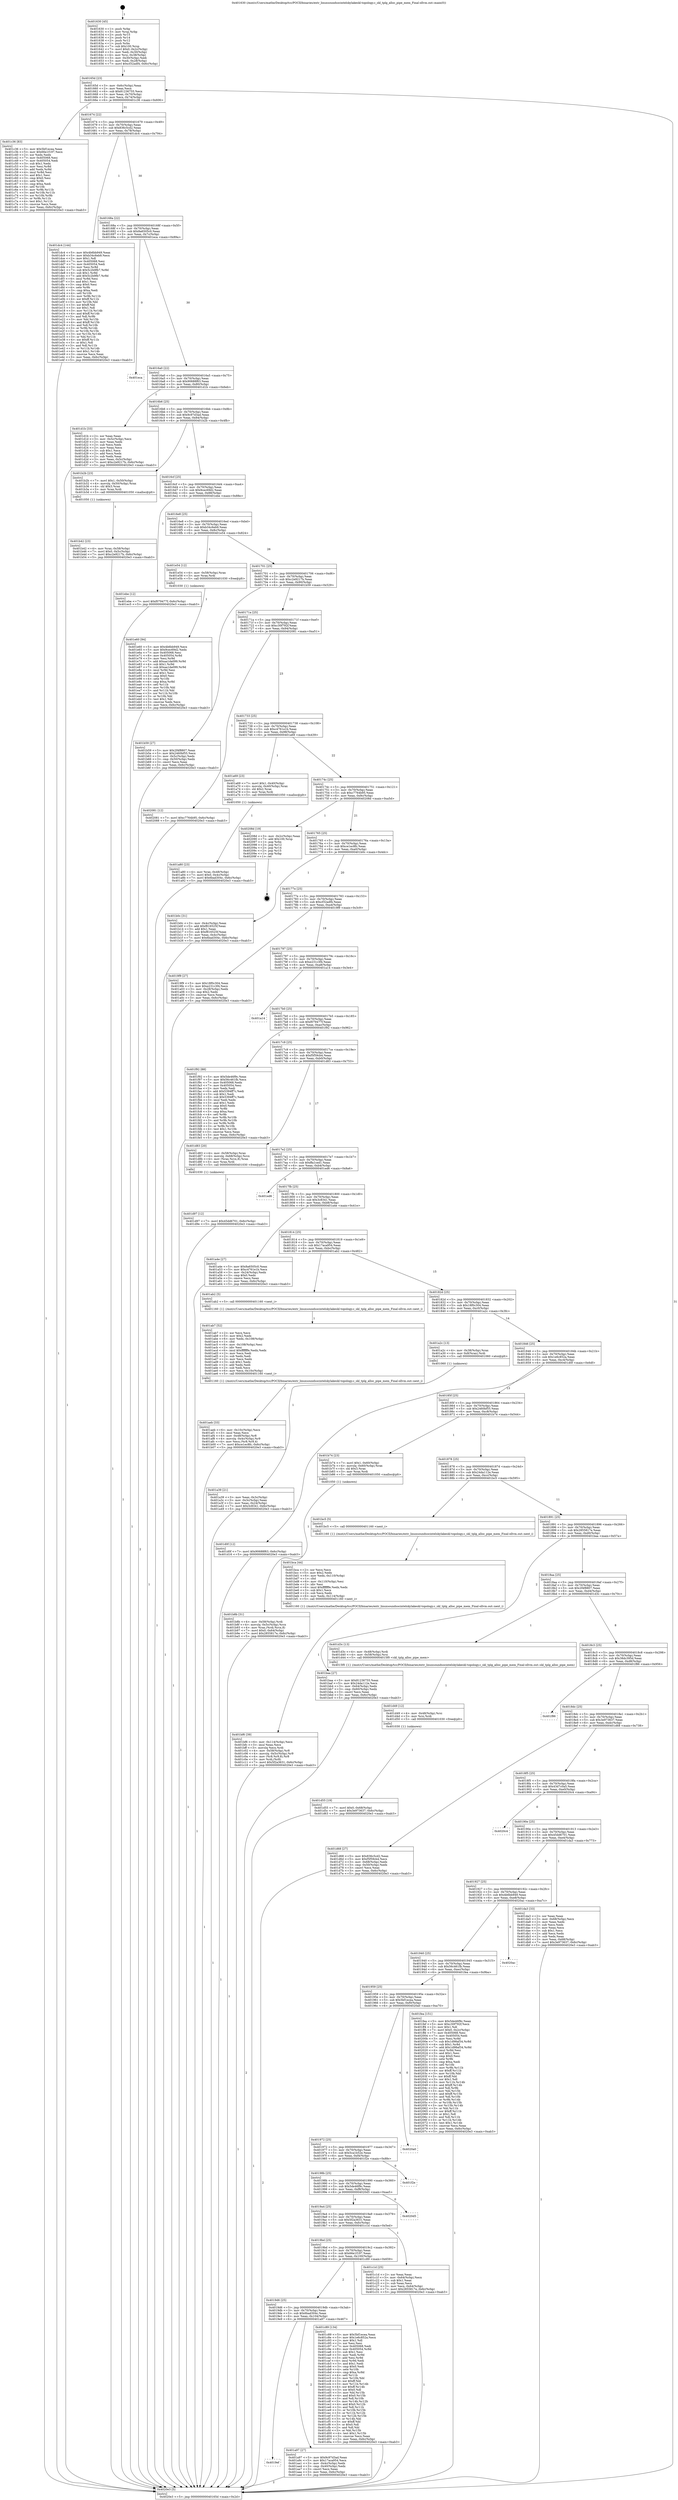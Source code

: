 digraph "0x401630" {
  label = "0x401630 (/mnt/c/Users/mathe/Desktop/tcc/POCII/binaries/extr_linuxsoundsocintelskylakeskl-topology.c_skl_tplg_alloc_pipe_mem_Final-ollvm.out::main(0))"
  labelloc = "t"
  node[shape=record]

  Entry [label="",width=0.3,height=0.3,shape=circle,fillcolor=black,style=filled]
  "0x40165d" [label="{
     0x40165d [23]\l
     | [instrs]\l
     &nbsp;&nbsp;0x40165d \<+3\>: mov -0x6c(%rbp),%eax\l
     &nbsp;&nbsp;0x401660 \<+2\>: mov %eax,%ecx\l
     &nbsp;&nbsp;0x401662 \<+6\>: sub $0x81236755,%ecx\l
     &nbsp;&nbsp;0x401668 \<+3\>: mov %eax,-0x70(%rbp)\l
     &nbsp;&nbsp;0x40166b \<+3\>: mov %ecx,-0x74(%rbp)\l
     &nbsp;&nbsp;0x40166e \<+6\>: je 0000000000401c36 \<main+0x606\>\l
  }"]
  "0x401c36" [label="{
     0x401c36 [83]\l
     | [instrs]\l
     &nbsp;&nbsp;0x401c36 \<+5\>: mov $0x5bf1ecea,%eax\l
     &nbsp;&nbsp;0x401c3b \<+5\>: mov $0x66e1f197,%ecx\l
     &nbsp;&nbsp;0x401c40 \<+2\>: xor %edx,%edx\l
     &nbsp;&nbsp;0x401c42 \<+7\>: mov 0x405068,%esi\l
     &nbsp;&nbsp;0x401c49 \<+7\>: mov 0x405054,%edi\l
     &nbsp;&nbsp;0x401c50 \<+3\>: sub $0x1,%edx\l
     &nbsp;&nbsp;0x401c53 \<+3\>: mov %esi,%r8d\l
     &nbsp;&nbsp;0x401c56 \<+3\>: add %edx,%r8d\l
     &nbsp;&nbsp;0x401c59 \<+4\>: imul %r8d,%esi\l
     &nbsp;&nbsp;0x401c5d \<+3\>: and $0x1,%esi\l
     &nbsp;&nbsp;0x401c60 \<+3\>: cmp $0x0,%esi\l
     &nbsp;&nbsp;0x401c63 \<+4\>: sete %r9b\l
     &nbsp;&nbsp;0x401c67 \<+3\>: cmp $0xa,%edi\l
     &nbsp;&nbsp;0x401c6a \<+4\>: setl %r10b\l
     &nbsp;&nbsp;0x401c6e \<+3\>: mov %r9b,%r11b\l
     &nbsp;&nbsp;0x401c71 \<+3\>: and %r10b,%r11b\l
     &nbsp;&nbsp;0x401c74 \<+3\>: xor %r10b,%r9b\l
     &nbsp;&nbsp;0x401c77 \<+3\>: or %r9b,%r11b\l
     &nbsp;&nbsp;0x401c7a \<+4\>: test $0x1,%r11b\l
     &nbsp;&nbsp;0x401c7e \<+3\>: cmovne %ecx,%eax\l
     &nbsp;&nbsp;0x401c81 \<+3\>: mov %eax,-0x6c(%rbp)\l
     &nbsp;&nbsp;0x401c84 \<+5\>: jmp 00000000004020e3 \<main+0xab3\>\l
  }"]
  "0x401674" [label="{
     0x401674 [22]\l
     | [instrs]\l
     &nbsp;&nbsp;0x401674 \<+5\>: jmp 0000000000401679 \<main+0x49\>\l
     &nbsp;&nbsp;0x401679 \<+3\>: mov -0x70(%rbp),%eax\l
     &nbsp;&nbsp;0x40167c \<+5\>: sub $0x836c5cd2,%eax\l
     &nbsp;&nbsp;0x401681 \<+3\>: mov %eax,-0x78(%rbp)\l
     &nbsp;&nbsp;0x401684 \<+6\>: je 0000000000401dc4 \<main+0x794\>\l
  }"]
  Exit [label="",width=0.3,height=0.3,shape=circle,fillcolor=black,style=filled,peripheries=2]
  "0x401dc4" [label="{
     0x401dc4 [144]\l
     | [instrs]\l
     &nbsp;&nbsp;0x401dc4 \<+5\>: mov $0x4b6bb949,%eax\l
     &nbsp;&nbsp;0x401dc9 \<+5\>: mov $0xb34c6eb9,%ecx\l
     &nbsp;&nbsp;0x401dce \<+2\>: mov $0x1,%dl\l
     &nbsp;&nbsp;0x401dd0 \<+7\>: mov 0x405068,%esi\l
     &nbsp;&nbsp;0x401dd7 \<+7\>: mov 0x405054,%edi\l
     &nbsp;&nbsp;0x401dde \<+3\>: mov %esi,%r8d\l
     &nbsp;&nbsp;0x401de1 \<+7\>: sub $0x5c2b9fb7,%r8d\l
     &nbsp;&nbsp;0x401de8 \<+4\>: sub $0x1,%r8d\l
     &nbsp;&nbsp;0x401dec \<+7\>: add $0x5c2b9fb7,%r8d\l
     &nbsp;&nbsp;0x401df3 \<+4\>: imul %r8d,%esi\l
     &nbsp;&nbsp;0x401df7 \<+3\>: and $0x1,%esi\l
     &nbsp;&nbsp;0x401dfa \<+3\>: cmp $0x0,%esi\l
     &nbsp;&nbsp;0x401dfd \<+4\>: sete %r9b\l
     &nbsp;&nbsp;0x401e01 \<+3\>: cmp $0xa,%edi\l
     &nbsp;&nbsp;0x401e04 \<+4\>: setl %r10b\l
     &nbsp;&nbsp;0x401e08 \<+3\>: mov %r9b,%r11b\l
     &nbsp;&nbsp;0x401e0b \<+4\>: xor $0xff,%r11b\l
     &nbsp;&nbsp;0x401e0f \<+3\>: mov %r10b,%bl\l
     &nbsp;&nbsp;0x401e12 \<+3\>: xor $0xff,%bl\l
     &nbsp;&nbsp;0x401e15 \<+3\>: xor $0x1,%dl\l
     &nbsp;&nbsp;0x401e18 \<+3\>: mov %r11b,%r14b\l
     &nbsp;&nbsp;0x401e1b \<+4\>: and $0xff,%r14b\l
     &nbsp;&nbsp;0x401e1f \<+3\>: and %dl,%r9b\l
     &nbsp;&nbsp;0x401e22 \<+3\>: mov %bl,%r15b\l
     &nbsp;&nbsp;0x401e25 \<+4\>: and $0xff,%r15b\l
     &nbsp;&nbsp;0x401e29 \<+3\>: and %dl,%r10b\l
     &nbsp;&nbsp;0x401e2c \<+3\>: or %r9b,%r14b\l
     &nbsp;&nbsp;0x401e2f \<+3\>: or %r10b,%r15b\l
     &nbsp;&nbsp;0x401e32 \<+3\>: xor %r15b,%r14b\l
     &nbsp;&nbsp;0x401e35 \<+3\>: or %bl,%r11b\l
     &nbsp;&nbsp;0x401e38 \<+4\>: xor $0xff,%r11b\l
     &nbsp;&nbsp;0x401e3c \<+3\>: or $0x1,%dl\l
     &nbsp;&nbsp;0x401e3f \<+3\>: and %dl,%r11b\l
     &nbsp;&nbsp;0x401e42 \<+3\>: or %r11b,%r14b\l
     &nbsp;&nbsp;0x401e45 \<+4\>: test $0x1,%r14b\l
     &nbsp;&nbsp;0x401e49 \<+3\>: cmovne %ecx,%eax\l
     &nbsp;&nbsp;0x401e4c \<+3\>: mov %eax,-0x6c(%rbp)\l
     &nbsp;&nbsp;0x401e4f \<+5\>: jmp 00000000004020e3 \<main+0xab3\>\l
  }"]
  "0x40168a" [label="{
     0x40168a [22]\l
     | [instrs]\l
     &nbsp;&nbsp;0x40168a \<+5\>: jmp 000000000040168f \<main+0x5f\>\l
     &nbsp;&nbsp;0x40168f \<+3\>: mov -0x70(%rbp),%eax\l
     &nbsp;&nbsp;0x401692 \<+5\>: sub $0x8a6505c0,%eax\l
     &nbsp;&nbsp;0x401697 \<+3\>: mov %eax,-0x7c(%rbp)\l
     &nbsp;&nbsp;0x40169a \<+6\>: je 0000000000401eca \<main+0x89a\>\l
  }"]
  "0x401e60" [label="{
     0x401e60 [94]\l
     | [instrs]\l
     &nbsp;&nbsp;0x401e60 \<+5\>: mov $0x4b6bb949,%ecx\l
     &nbsp;&nbsp;0x401e65 \<+5\>: mov $0x9cec69d2,%edx\l
     &nbsp;&nbsp;0x401e6a \<+7\>: mov 0x405068,%esi\l
     &nbsp;&nbsp;0x401e71 \<+8\>: mov 0x405054,%r8d\l
     &nbsp;&nbsp;0x401e79 \<+3\>: mov %esi,%r9d\l
     &nbsp;&nbsp;0x401e7c \<+7\>: add $0xaa1da099,%r9d\l
     &nbsp;&nbsp;0x401e83 \<+4\>: sub $0x1,%r9d\l
     &nbsp;&nbsp;0x401e87 \<+7\>: sub $0xaa1da099,%r9d\l
     &nbsp;&nbsp;0x401e8e \<+4\>: imul %r9d,%esi\l
     &nbsp;&nbsp;0x401e92 \<+3\>: and $0x1,%esi\l
     &nbsp;&nbsp;0x401e95 \<+3\>: cmp $0x0,%esi\l
     &nbsp;&nbsp;0x401e98 \<+4\>: sete %r10b\l
     &nbsp;&nbsp;0x401e9c \<+4\>: cmp $0xa,%r8d\l
     &nbsp;&nbsp;0x401ea0 \<+4\>: setl %r11b\l
     &nbsp;&nbsp;0x401ea4 \<+3\>: mov %r10b,%bl\l
     &nbsp;&nbsp;0x401ea7 \<+3\>: and %r11b,%bl\l
     &nbsp;&nbsp;0x401eaa \<+3\>: xor %r11b,%r10b\l
     &nbsp;&nbsp;0x401ead \<+3\>: or %r10b,%bl\l
     &nbsp;&nbsp;0x401eb0 \<+3\>: test $0x1,%bl\l
     &nbsp;&nbsp;0x401eb3 \<+3\>: cmovne %edx,%ecx\l
     &nbsp;&nbsp;0x401eb6 \<+3\>: mov %ecx,-0x6c(%rbp)\l
     &nbsp;&nbsp;0x401eb9 \<+5\>: jmp 00000000004020e3 \<main+0xab3\>\l
  }"]
  "0x401eca" [label="{
     0x401eca\l
  }", style=dashed]
  "0x4016a0" [label="{
     0x4016a0 [22]\l
     | [instrs]\l
     &nbsp;&nbsp;0x4016a0 \<+5\>: jmp 00000000004016a5 \<main+0x75\>\l
     &nbsp;&nbsp;0x4016a5 \<+3\>: mov -0x70(%rbp),%eax\l
     &nbsp;&nbsp;0x4016a8 \<+5\>: sub $0x90688f63,%eax\l
     &nbsp;&nbsp;0x4016ad \<+3\>: mov %eax,-0x80(%rbp)\l
     &nbsp;&nbsp;0x4016b0 \<+6\>: je 0000000000401d1b \<main+0x6eb\>\l
  }"]
  "0x401d97" [label="{
     0x401d97 [12]\l
     | [instrs]\l
     &nbsp;&nbsp;0x401d97 \<+7\>: movl $0x45dd6701,-0x6c(%rbp)\l
     &nbsp;&nbsp;0x401d9e \<+5\>: jmp 00000000004020e3 \<main+0xab3\>\l
  }"]
  "0x401d1b" [label="{
     0x401d1b [33]\l
     | [instrs]\l
     &nbsp;&nbsp;0x401d1b \<+2\>: xor %eax,%eax\l
     &nbsp;&nbsp;0x401d1d \<+3\>: mov -0x5c(%rbp),%ecx\l
     &nbsp;&nbsp;0x401d20 \<+2\>: mov %eax,%edx\l
     &nbsp;&nbsp;0x401d22 \<+2\>: sub %ecx,%edx\l
     &nbsp;&nbsp;0x401d24 \<+2\>: mov %eax,%ecx\l
     &nbsp;&nbsp;0x401d26 \<+3\>: sub $0x1,%ecx\l
     &nbsp;&nbsp;0x401d29 \<+2\>: add %ecx,%edx\l
     &nbsp;&nbsp;0x401d2b \<+2\>: sub %edx,%eax\l
     &nbsp;&nbsp;0x401d2d \<+3\>: mov %eax,-0x5c(%rbp)\l
     &nbsp;&nbsp;0x401d30 \<+7\>: movl $0xc2e9217b,-0x6c(%rbp)\l
     &nbsp;&nbsp;0x401d37 \<+5\>: jmp 00000000004020e3 \<main+0xab3\>\l
  }"]
  "0x4016b6" [label="{
     0x4016b6 [25]\l
     | [instrs]\l
     &nbsp;&nbsp;0x4016b6 \<+5\>: jmp 00000000004016bb \<main+0x8b\>\l
     &nbsp;&nbsp;0x4016bb \<+3\>: mov -0x70(%rbp),%eax\l
     &nbsp;&nbsp;0x4016be \<+5\>: sub $0x9c97d3ad,%eax\l
     &nbsp;&nbsp;0x4016c3 \<+6\>: mov %eax,-0x84(%rbp)\l
     &nbsp;&nbsp;0x4016c9 \<+6\>: je 0000000000401b2b \<main+0x4fb\>\l
  }"]
  "0x401d55" [label="{
     0x401d55 [19]\l
     | [instrs]\l
     &nbsp;&nbsp;0x401d55 \<+7\>: movl $0x0,-0x68(%rbp)\l
     &nbsp;&nbsp;0x401d5c \<+7\>: movl $0x3e973637,-0x6c(%rbp)\l
     &nbsp;&nbsp;0x401d63 \<+5\>: jmp 00000000004020e3 \<main+0xab3\>\l
  }"]
  "0x401b2b" [label="{
     0x401b2b [23]\l
     | [instrs]\l
     &nbsp;&nbsp;0x401b2b \<+7\>: movl $0x1,-0x50(%rbp)\l
     &nbsp;&nbsp;0x401b32 \<+4\>: movslq -0x50(%rbp),%rax\l
     &nbsp;&nbsp;0x401b36 \<+4\>: shl $0x3,%rax\l
     &nbsp;&nbsp;0x401b3a \<+3\>: mov %rax,%rdi\l
     &nbsp;&nbsp;0x401b3d \<+5\>: call 0000000000401050 \<malloc@plt\>\l
     | [calls]\l
     &nbsp;&nbsp;0x401050 \{1\} (unknown)\l
  }"]
  "0x4016cf" [label="{
     0x4016cf [25]\l
     | [instrs]\l
     &nbsp;&nbsp;0x4016cf \<+5\>: jmp 00000000004016d4 \<main+0xa4\>\l
     &nbsp;&nbsp;0x4016d4 \<+3\>: mov -0x70(%rbp),%eax\l
     &nbsp;&nbsp;0x4016d7 \<+5\>: sub $0x9cec69d2,%eax\l
     &nbsp;&nbsp;0x4016dc \<+6\>: mov %eax,-0x88(%rbp)\l
     &nbsp;&nbsp;0x4016e2 \<+6\>: je 0000000000401ebe \<main+0x88e\>\l
  }"]
  "0x401d49" [label="{
     0x401d49 [12]\l
     | [instrs]\l
     &nbsp;&nbsp;0x401d49 \<+4\>: mov -0x48(%rbp),%rsi\l
     &nbsp;&nbsp;0x401d4d \<+3\>: mov %rsi,%rdi\l
     &nbsp;&nbsp;0x401d50 \<+5\>: call 0000000000401030 \<free@plt\>\l
     | [calls]\l
     &nbsp;&nbsp;0x401030 \{1\} (unknown)\l
  }"]
  "0x401ebe" [label="{
     0x401ebe [12]\l
     | [instrs]\l
     &nbsp;&nbsp;0x401ebe \<+7\>: movl $0xf079477f,-0x6c(%rbp)\l
     &nbsp;&nbsp;0x401ec5 \<+5\>: jmp 00000000004020e3 \<main+0xab3\>\l
  }"]
  "0x4016e8" [label="{
     0x4016e8 [25]\l
     | [instrs]\l
     &nbsp;&nbsp;0x4016e8 \<+5\>: jmp 00000000004016ed \<main+0xbd\>\l
     &nbsp;&nbsp;0x4016ed \<+3\>: mov -0x70(%rbp),%eax\l
     &nbsp;&nbsp;0x4016f0 \<+5\>: sub $0xb34c6eb9,%eax\l
     &nbsp;&nbsp;0x4016f5 \<+6\>: mov %eax,-0x8c(%rbp)\l
     &nbsp;&nbsp;0x4016fb \<+6\>: je 0000000000401e54 \<main+0x824\>\l
  }"]
  "0x401bf6" [label="{
     0x401bf6 [39]\l
     | [instrs]\l
     &nbsp;&nbsp;0x401bf6 \<+6\>: mov -0x114(%rbp),%ecx\l
     &nbsp;&nbsp;0x401bfc \<+3\>: imul %eax,%ecx\l
     &nbsp;&nbsp;0x401bff \<+3\>: movslq %ecx,%rdi\l
     &nbsp;&nbsp;0x401c02 \<+4\>: mov -0x58(%rbp),%r8\l
     &nbsp;&nbsp;0x401c06 \<+4\>: movslq -0x5c(%rbp),%r9\l
     &nbsp;&nbsp;0x401c0a \<+4\>: mov (%r8,%r9,8),%r8\l
     &nbsp;&nbsp;0x401c0e \<+3\>: mov %rdi,(%r8)\l
     &nbsp;&nbsp;0x401c11 \<+7\>: movl $0x5f2a3631,-0x6c(%rbp)\l
     &nbsp;&nbsp;0x401c18 \<+5\>: jmp 00000000004020e3 \<main+0xab3\>\l
  }"]
  "0x401e54" [label="{
     0x401e54 [12]\l
     | [instrs]\l
     &nbsp;&nbsp;0x401e54 \<+4\>: mov -0x58(%rbp),%rax\l
     &nbsp;&nbsp;0x401e58 \<+3\>: mov %rax,%rdi\l
     &nbsp;&nbsp;0x401e5b \<+5\>: call 0000000000401030 \<free@plt\>\l
     | [calls]\l
     &nbsp;&nbsp;0x401030 \{1\} (unknown)\l
  }"]
  "0x401701" [label="{
     0x401701 [25]\l
     | [instrs]\l
     &nbsp;&nbsp;0x401701 \<+5\>: jmp 0000000000401706 \<main+0xd6\>\l
     &nbsp;&nbsp;0x401706 \<+3\>: mov -0x70(%rbp),%eax\l
     &nbsp;&nbsp;0x401709 \<+5\>: sub $0xc2e9217b,%eax\l
     &nbsp;&nbsp;0x40170e \<+6\>: mov %eax,-0x90(%rbp)\l
     &nbsp;&nbsp;0x401714 \<+6\>: je 0000000000401b59 \<main+0x529\>\l
  }"]
  "0x401bca" [label="{
     0x401bca [44]\l
     | [instrs]\l
     &nbsp;&nbsp;0x401bca \<+2\>: xor %ecx,%ecx\l
     &nbsp;&nbsp;0x401bcc \<+5\>: mov $0x2,%edx\l
     &nbsp;&nbsp;0x401bd1 \<+6\>: mov %edx,-0x110(%rbp)\l
     &nbsp;&nbsp;0x401bd7 \<+1\>: cltd\l
     &nbsp;&nbsp;0x401bd8 \<+6\>: mov -0x110(%rbp),%esi\l
     &nbsp;&nbsp;0x401bde \<+2\>: idiv %esi\l
     &nbsp;&nbsp;0x401be0 \<+6\>: imul $0xfffffffe,%edx,%edx\l
     &nbsp;&nbsp;0x401be6 \<+3\>: sub $0x1,%ecx\l
     &nbsp;&nbsp;0x401be9 \<+2\>: sub %ecx,%edx\l
     &nbsp;&nbsp;0x401beb \<+6\>: mov %edx,-0x114(%rbp)\l
     &nbsp;&nbsp;0x401bf1 \<+5\>: call 0000000000401160 \<next_i\>\l
     | [calls]\l
     &nbsp;&nbsp;0x401160 \{1\} (/mnt/c/Users/mathe/Desktop/tcc/POCII/binaries/extr_linuxsoundsocintelskylakeskl-topology.c_skl_tplg_alloc_pipe_mem_Final-ollvm.out::next_i)\l
  }"]
  "0x401b59" [label="{
     0x401b59 [27]\l
     | [instrs]\l
     &nbsp;&nbsp;0x401b59 \<+5\>: mov $0x2f4f8807,%eax\l
     &nbsp;&nbsp;0x401b5e \<+5\>: mov $0x2460bf55,%ecx\l
     &nbsp;&nbsp;0x401b63 \<+3\>: mov -0x5c(%rbp),%edx\l
     &nbsp;&nbsp;0x401b66 \<+3\>: cmp -0x50(%rbp),%edx\l
     &nbsp;&nbsp;0x401b69 \<+3\>: cmovl %ecx,%eax\l
     &nbsp;&nbsp;0x401b6c \<+3\>: mov %eax,-0x6c(%rbp)\l
     &nbsp;&nbsp;0x401b6f \<+5\>: jmp 00000000004020e3 \<main+0xab3\>\l
  }"]
  "0x40171a" [label="{
     0x40171a [25]\l
     | [instrs]\l
     &nbsp;&nbsp;0x40171a \<+5\>: jmp 000000000040171f \<main+0xef\>\l
     &nbsp;&nbsp;0x40171f \<+3\>: mov -0x70(%rbp),%eax\l
     &nbsp;&nbsp;0x401722 \<+5\>: sub $0xc30f792f,%eax\l
     &nbsp;&nbsp;0x401727 \<+6\>: mov %eax,-0x94(%rbp)\l
     &nbsp;&nbsp;0x40172d \<+6\>: je 0000000000402081 \<main+0xa51\>\l
  }"]
  "0x401b8b" [label="{
     0x401b8b [31]\l
     | [instrs]\l
     &nbsp;&nbsp;0x401b8b \<+4\>: mov -0x58(%rbp),%rdi\l
     &nbsp;&nbsp;0x401b8f \<+4\>: movslq -0x5c(%rbp),%rcx\l
     &nbsp;&nbsp;0x401b93 \<+4\>: mov %rax,(%rdi,%rcx,8)\l
     &nbsp;&nbsp;0x401b97 \<+7\>: movl $0x0,-0x64(%rbp)\l
     &nbsp;&nbsp;0x401b9e \<+7\>: movl $0x2855817e,-0x6c(%rbp)\l
     &nbsp;&nbsp;0x401ba5 \<+5\>: jmp 00000000004020e3 \<main+0xab3\>\l
  }"]
  "0x402081" [label="{
     0x402081 [12]\l
     | [instrs]\l
     &nbsp;&nbsp;0x402081 \<+7\>: movl $0xc7764b95,-0x6c(%rbp)\l
     &nbsp;&nbsp;0x402088 \<+5\>: jmp 00000000004020e3 \<main+0xab3\>\l
  }"]
  "0x401733" [label="{
     0x401733 [25]\l
     | [instrs]\l
     &nbsp;&nbsp;0x401733 \<+5\>: jmp 0000000000401738 \<main+0x108\>\l
     &nbsp;&nbsp;0x401738 \<+3\>: mov -0x70(%rbp),%eax\l
     &nbsp;&nbsp;0x40173b \<+5\>: sub $0xc4761e1b,%eax\l
     &nbsp;&nbsp;0x401740 \<+6\>: mov %eax,-0x98(%rbp)\l
     &nbsp;&nbsp;0x401746 \<+6\>: je 0000000000401a69 \<main+0x439\>\l
  }"]
  "0x401b42" [label="{
     0x401b42 [23]\l
     | [instrs]\l
     &nbsp;&nbsp;0x401b42 \<+4\>: mov %rax,-0x58(%rbp)\l
     &nbsp;&nbsp;0x401b46 \<+7\>: movl $0x0,-0x5c(%rbp)\l
     &nbsp;&nbsp;0x401b4d \<+7\>: movl $0xc2e9217b,-0x6c(%rbp)\l
     &nbsp;&nbsp;0x401b54 \<+5\>: jmp 00000000004020e3 \<main+0xab3\>\l
  }"]
  "0x401a69" [label="{
     0x401a69 [23]\l
     | [instrs]\l
     &nbsp;&nbsp;0x401a69 \<+7\>: movl $0x1,-0x40(%rbp)\l
     &nbsp;&nbsp;0x401a70 \<+4\>: movslq -0x40(%rbp),%rax\l
     &nbsp;&nbsp;0x401a74 \<+4\>: shl $0x2,%rax\l
     &nbsp;&nbsp;0x401a78 \<+3\>: mov %rax,%rdi\l
     &nbsp;&nbsp;0x401a7b \<+5\>: call 0000000000401050 \<malloc@plt\>\l
     | [calls]\l
     &nbsp;&nbsp;0x401050 \{1\} (unknown)\l
  }"]
  "0x40174c" [label="{
     0x40174c [25]\l
     | [instrs]\l
     &nbsp;&nbsp;0x40174c \<+5\>: jmp 0000000000401751 \<main+0x121\>\l
     &nbsp;&nbsp;0x401751 \<+3\>: mov -0x70(%rbp),%eax\l
     &nbsp;&nbsp;0x401754 \<+5\>: sub $0xc7764b95,%eax\l
     &nbsp;&nbsp;0x401759 \<+6\>: mov %eax,-0x9c(%rbp)\l
     &nbsp;&nbsp;0x40175f \<+6\>: je 000000000040208d \<main+0xa5d\>\l
  }"]
  "0x401aeb" [label="{
     0x401aeb [33]\l
     | [instrs]\l
     &nbsp;&nbsp;0x401aeb \<+6\>: mov -0x10c(%rbp),%ecx\l
     &nbsp;&nbsp;0x401af1 \<+3\>: imul %eax,%ecx\l
     &nbsp;&nbsp;0x401af4 \<+4\>: mov -0x48(%rbp),%r8\l
     &nbsp;&nbsp;0x401af8 \<+4\>: movslq -0x4c(%rbp),%r9\l
     &nbsp;&nbsp;0x401afc \<+4\>: mov %ecx,(%r8,%r9,4)\l
     &nbsp;&nbsp;0x401b00 \<+7\>: movl $0xce1ec8fc,-0x6c(%rbp)\l
     &nbsp;&nbsp;0x401b07 \<+5\>: jmp 00000000004020e3 \<main+0xab3\>\l
  }"]
  "0x40208d" [label="{
     0x40208d [19]\l
     | [instrs]\l
     &nbsp;&nbsp;0x40208d \<+3\>: mov -0x2c(%rbp),%eax\l
     &nbsp;&nbsp;0x402090 \<+7\>: add $0x100,%rsp\l
     &nbsp;&nbsp;0x402097 \<+1\>: pop %rbx\l
     &nbsp;&nbsp;0x402098 \<+2\>: pop %r12\l
     &nbsp;&nbsp;0x40209a \<+2\>: pop %r14\l
     &nbsp;&nbsp;0x40209c \<+2\>: pop %r15\l
     &nbsp;&nbsp;0x40209e \<+1\>: pop %rbp\l
     &nbsp;&nbsp;0x40209f \<+1\>: ret\l
  }"]
  "0x401765" [label="{
     0x401765 [25]\l
     | [instrs]\l
     &nbsp;&nbsp;0x401765 \<+5\>: jmp 000000000040176a \<main+0x13a\>\l
     &nbsp;&nbsp;0x40176a \<+3\>: mov -0x70(%rbp),%eax\l
     &nbsp;&nbsp;0x40176d \<+5\>: sub $0xce1ec8fc,%eax\l
     &nbsp;&nbsp;0x401772 \<+6\>: mov %eax,-0xa0(%rbp)\l
     &nbsp;&nbsp;0x401778 \<+6\>: je 0000000000401b0c \<main+0x4dc\>\l
  }"]
  "0x401ab7" [label="{
     0x401ab7 [52]\l
     | [instrs]\l
     &nbsp;&nbsp;0x401ab7 \<+2\>: xor %ecx,%ecx\l
     &nbsp;&nbsp;0x401ab9 \<+5\>: mov $0x2,%edx\l
     &nbsp;&nbsp;0x401abe \<+6\>: mov %edx,-0x108(%rbp)\l
     &nbsp;&nbsp;0x401ac4 \<+1\>: cltd\l
     &nbsp;&nbsp;0x401ac5 \<+6\>: mov -0x108(%rbp),%esi\l
     &nbsp;&nbsp;0x401acb \<+2\>: idiv %esi\l
     &nbsp;&nbsp;0x401acd \<+6\>: imul $0xfffffffe,%edx,%edx\l
     &nbsp;&nbsp;0x401ad3 \<+2\>: mov %ecx,%edi\l
     &nbsp;&nbsp;0x401ad5 \<+2\>: sub %edx,%edi\l
     &nbsp;&nbsp;0x401ad7 \<+2\>: mov %ecx,%edx\l
     &nbsp;&nbsp;0x401ad9 \<+3\>: sub $0x1,%edx\l
     &nbsp;&nbsp;0x401adc \<+2\>: add %edx,%edi\l
     &nbsp;&nbsp;0x401ade \<+2\>: sub %edi,%ecx\l
     &nbsp;&nbsp;0x401ae0 \<+6\>: mov %ecx,-0x10c(%rbp)\l
     &nbsp;&nbsp;0x401ae6 \<+5\>: call 0000000000401160 \<next_i\>\l
     | [calls]\l
     &nbsp;&nbsp;0x401160 \{1\} (/mnt/c/Users/mathe/Desktop/tcc/POCII/binaries/extr_linuxsoundsocintelskylakeskl-topology.c_skl_tplg_alloc_pipe_mem_Final-ollvm.out::next_i)\l
  }"]
  "0x401b0c" [label="{
     0x401b0c [31]\l
     | [instrs]\l
     &nbsp;&nbsp;0x401b0c \<+3\>: mov -0x4c(%rbp),%eax\l
     &nbsp;&nbsp;0x401b0f \<+5\>: add $0xf816525f,%eax\l
     &nbsp;&nbsp;0x401b14 \<+3\>: add $0x1,%eax\l
     &nbsp;&nbsp;0x401b17 \<+5\>: sub $0xf816525f,%eax\l
     &nbsp;&nbsp;0x401b1c \<+3\>: mov %eax,-0x4c(%rbp)\l
     &nbsp;&nbsp;0x401b1f \<+7\>: movl $0x6bad304c,-0x6c(%rbp)\l
     &nbsp;&nbsp;0x401b26 \<+5\>: jmp 00000000004020e3 \<main+0xab3\>\l
  }"]
  "0x40177e" [label="{
     0x40177e [25]\l
     | [instrs]\l
     &nbsp;&nbsp;0x40177e \<+5\>: jmp 0000000000401783 \<main+0x153\>\l
     &nbsp;&nbsp;0x401783 \<+3\>: mov -0x70(%rbp),%eax\l
     &nbsp;&nbsp;0x401786 \<+5\>: sub $0xcf32adf4,%eax\l
     &nbsp;&nbsp;0x40178b \<+6\>: mov %eax,-0xa4(%rbp)\l
     &nbsp;&nbsp;0x401791 \<+6\>: je 00000000004019f9 \<main+0x3c9\>\l
  }"]
  "0x4019ef" [label="{
     0x4019ef\l
  }", style=dashed]
  "0x4019f9" [label="{
     0x4019f9 [27]\l
     | [instrs]\l
     &nbsp;&nbsp;0x4019f9 \<+5\>: mov $0x18f0c304,%eax\l
     &nbsp;&nbsp;0x4019fe \<+5\>: mov $0xe231c3f4,%ecx\l
     &nbsp;&nbsp;0x401a03 \<+3\>: mov -0x28(%rbp),%edx\l
     &nbsp;&nbsp;0x401a06 \<+3\>: cmp $0x2,%edx\l
     &nbsp;&nbsp;0x401a09 \<+3\>: cmovne %ecx,%eax\l
     &nbsp;&nbsp;0x401a0c \<+3\>: mov %eax,-0x6c(%rbp)\l
     &nbsp;&nbsp;0x401a0f \<+5\>: jmp 00000000004020e3 \<main+0xab3\>\l
  }"]
  "0x401797" [label="{
     0x401797 [25]\l
     | [instrs]\l
     &nbsp;&nbsp;0x401797 \<+5\>: jmp 000000000040179c \<main+0x16c\>\l
     &nbsp;&nbsp;0x40179c \<+3\>: mov -0x70(%rbp),%eax\l
     &nbsp;&nbsp;0x40179f \<+5\>: sub $0xe231c3f4,%eax\l
     &nbsp;&nbsp;0x4017a4 \<+6\>: mov %eax,-0xa8(%rbp)\l
     &nbsp;&nbsp;0x4017aa \<+6\>: je 0000000000401a14 \<main+0x3e4\>\l
  }"]
  "0x4020e3" [label="{
     0x4020e3 [5]\l
     | [instrs]\l
     &nbsp;&nbsp;0x4020e3 \<+5\>: jmp 000000000040165d \<main+0x2d\>\l
  }"]
  "0x401630" [label="{
     0x401630 [45]\l
     | [instrs]\l
     &nbsp;&nbsp;0x401630 \<+1\>: push %rbp\l
     &nbsp;&nbsp;0x401631 \<+3\>: mov %rsp,%rbp\l
     &nbsp;&nbsp;0x401634 \<+2\>: push %r15\l
     &nbsp;&nbsp;0x401636 \<+2\>: push %r14\l
     &nbsp;&nbsp;0x401638 \<+2\>: push %r12\l
     &nbsp;&nbsp;0x40163a \<+1\>: push %rbx\l
     &nbsp;&nbsp;0x40163b \<+7\>: sub $0x100,%rsp\l
     &nbsp;&nbsp;0x401642 \<+7\>: movl $0x0,-0x2c(%rbp)\l
     &nbsp;&nbsp;0x401649 \<+3\>: mov %edi,-0x30(%rbp)\l
     &nbsp;&nbsp;0x40164c \<+4\>: mov %rsi,-0x38(%rbp)\l
     &nbsp;&nbsp;0x401650 \<+3\>: mov -0x30(%rbp),%edi\l
     &nbsp;&nbsp;0x401653 \<+3\>: mov %edi,-0x28(%rbp)\l
     &nbsp;&nbsp;0x401656 \<+7\>: movl $0xcf32adf4,-0x6c(%rbp)\l
  }"]
  "0x401a97" [label="{
     0x401a97 [27]\l
     | [instrs]\l
     &nbsp;&nbsp;0x401a97 \<+5\>: mov $0x9c97d3ad,%eax\l
     &nbsp;&nbsp;0x401a9c \<+5\>: mov $0x17aca954,%ecx\l
     &nbsp;&nbsp;0x401aa1 \<+3\>: mov -0x4c(%rbp),%edx\l
     &nbsp;&nbsp;0x401aa4 \<+3\>: cmp -0x40(%rbp),%edx\l
     &nbsp;&nbsp;0x401aa7 \<+3\>: cmovl %ecx,%eax\l
     &nbsp;&nbsp;0x401aaa \<+3\>: mov %eax,-0x6c(%rbp)\l
     &nbsp;&nbsp;0x401aad \<+5\>: jmp 00000000004020e3 \<main+0xab3\>\l
  }"]
  "0x401a14" [label="{
     0x401a14\l
  }", style=dashed]
  "0x4017b0" [label="{
     0x4017b0 [25]\l
     | [instrs]\l
     &nbsp;&nbsp;0x4017b0 \<+5\>: jmp 00000000004017b5 \<main+0x185\>\l
     &nbsp;&nbsp;0x4017b5 \<+3\>: mov -0x70(%rbp),%eax\l
     &nbsp;&nbsp;0x4017b8 \<+5\>: sub $0xf079477f,%eax\l
     &nbsp;&nbsp;0x4017bd \<+6\>: mov %eax,-0xac(%rbp)\l
     &nbsp;&nbsp;0x4017c3 \<+6\>: je 0000000000401f92 \<main+0x962\>\l
  }"]
  "0x4019d6" [label="{
     0x4019d6 [25]\l
     | [instrs]\l
     &nbsp;&nbsp;0x4019d6 \<+5\>: jmp 00000000004019db \<main+0x3ab\>\l
     &nbsp;&nbsp;0x4019db \<+3\>: mov -0x70(%rbp),%eax\l
     &nbsp;&nbsp;0x4019de \<+5\>: sub $0x6bad304c,%eax\l
     &nbsp;&nbsp;0x4019e3 \<+6\>: mov %eax,-0x104(%rbp)\l
     &nbsp;&nbsp;0x4019e9 \<+6\>: je 0000000000401a97 \<main+0x467\>\l
  }"]
  "0x401f92" [label="{
     0x401f92 [88]\l
     | [instrs]\l
     &nbsp;&nbsp;0x401f92 \<+5\>: mov $0x5de46f9c,%eax\l
     &nbsp;&nbsp;0x401f97 \<+5\>: mov $0x56c461fb,%ecx\l
     &nbsp;&nbsp;0x401f9c \<+7\>: mov 0x405068,%edx\l
     &nbsp;&nbsp;0x401fa3 \<+7\>: mov 0x405054,%esi\l
     &nbsp;&nbsp;0x401faa \<+2\>: mov %edx,%edi\l
     &nbsp;&nbsp;0x401fac \<+6\>: add $0x5394ff7c,%edi\l
     &nbsp;&nbsp;0x401fb2 \<+3\>: sub $0x1,%edi\l
     &nbsp;&nbsp;0x401fb5 \<+6\>: sub $0x5394ff7c,%edi\l
     &nbsp;&nbsp;0x401fbb \<+3\>: imul %edi,%edx\l
     &nbsp;&nbsp;0x401fbe \<+3\>: and $0x1,%edx\l
     &nbsp;&nbsp;0x401fc1 \<+3\>: cmp $0x0,%edx\l
     &nbsp;&nbsp;0x401fc4 \<+4\>: sete %r8b\l
     &nbsp;&nbsp;0x401fc8 \<+3\>: cmp $0xa,%esi\l
     &nbsp;&nbsp;0x401fcb \<+4\>: setl %r9b\l
     &nbsp;&nbsp;0x401fcf \<+3\>: mov %r8b,%r10b\l
     &nbsp;&nbsp;0x401fd2 \<+3\>: and %r9b,%r10b\l
     &nbsp;&nbsp;0x401fd5 \<+3\>: xor %r9b,%r8b\l
     &nbsp;&nbsp;0x401fd8 \<+3\>: or %r8b,%r10b\l
     &nbsp;&nbsp;0x401fdb \<+4\>: test $0x1,%r10b\l
     &nbsp;&nbsp;0x401fdf \<+3\>: cmovne %ecx,%eax\l
     &nbsp;&nbsp;0x401fe2 \<+3\>: mov %eax,-0x6c(%rbp)\l
     &nbsp;&nbsp;0x401fe5 \<+5\>: jmp 00000000004020e3 \<main+0xab3\>\l
  }"]
  "0x4017c9" [label="{
     0x4017c9 [25]\l
     | [instrs]\l
     &nbsp;&nbsp;0x4017c9 \<+5\>: jmp 00000000004017ce \<main+0x19e\>\l
     &nbsp;&nbsp;0x4017ce \<+3\>: mov -0x70(%rbp),%eax\l
     &nbsp;&nbsp;0x4017d1 \<+5\>: sub $0xf5f59cb4,%eax\l
     &nbsp;&nbsp;0x4017d6 \<+6\>: mov %eax,-0xb0(%rbp)\l
     &nbsp;&nbsp;0x4017dc \<+6\>: je 0000000000401d83 \<main+0x753\>\l
  }"]
  "0x401c89" [label="{
     0x401c89 [134]\l
     | [instrs]\l
     &nbsp;&nbsp;0x401c89 \<+5\>: mov $0x5bf1ecea,%eax\l
     &nbsp;&nbsp;0x401c8e \<+5\>: mov $0x1e6c852a,%ecx\l
     &nbsp;&nbsp;0x401c93 \<+2\>: mov $0x1,%dl\l
     &nbsp;&nbsp;0x401c95 \<+2\>: xor %esi,%esi\l
     &nbsp;&nbsp;0x401c97 \<+7\>: mov 0x405068,%edi\l
     &nbsp;&nbsp;0x401c9e \<+8\>: mov 0x405054,%r8d\l
     &nbsp;&nbsp;0x401ca6 \<+3\>: sub $0x1,%esi\l
     &nbsp;&nbsp;0x401ca9 \<+3\>: mov %edi,%r9d\l
     &nbsp;&nbsp;0x401cac \<+3\>: add %esi,%r9d\l
     &nbsp;&nbsp;0x401caf \<+4\>: imul %r9d,%edi\l
     &nbsp;&nbsp;0x401cb3 \<+3\>: and $0x1,%edi\l
     &nbsp;&nbsp;0x401cb6 \<+3\>: cmp $0x0,%edi\l
     &nbsp;&nbsp;0x401cb9 \<+4\>: sete %r10b\l
     &nbsp;&nbsp;0x401cbd \<+4\>: cmp $0xa,%r8d\l
     &nbsp;&nbsp;0x401cc1 \<+4\>: setl %r11b\l
     &nbsp;&nbsp;0x401cc5 \<+3\>: mov %r10b,%bl\l
     &nbsp;&nbsp;0x401cc8 \<+3\>: xor $0xff,%bl\l
     &nbsp;&nbsp;0x401ccb \<+3\>: mov %r11b,%r14b\l
     &nbsp;&nbsp;0x401cce \<+4\>: xor $0xff,%r14b\l
     &nbsp;&nbsp;0x401cd2 \<+3\>: xor $0x0,%dl\l
     &nbsp;&nbsp;0x401cd5 \<+3\>: mov %bl,%r15b\l
     &nbsp;&nbsp;0x401cd8 \<+4\>: and $0x0,%r15b\l
     &nbsp;&nbsp;0x401cdc \<+3\>: and %dl,%r10b\l
     &nbsp;&nbsp;0x401cdf \<+3\>: mov %r14b,%r12b\l
     &nbsp;&nbsp;0x401ce2 \<+4\>: and $0x0,%r12b\l
     &nbsp;&nbsp;0x401ce6 \<+3\>: and %dl,%r11b\l
     &nbsp;&nbsp;0x401ce9 \<+3\>: or %r10b,%r15b\l
     &nbsp;&nbsp;0x401cec \<+3\>: or %r11b,%r12b\l
     &nbsp;&nbsp;0x401cef \<+3\>: xor %r12b,%r15b\l
     &nbsp;&nbsp;0x401cf2 \<+3\>: or %r14b,%bl\l
     &nbsp;&nbsp;0x401cf5 \<+3\>: xor $0xff,%bl\l
     &nbsp;&nbsp;0x401cf8 \<+3\>: or $0x0,%dl\l
     &nbsp;&nbsp;0x401cfb \<+2\>: and %dl,%bl\l
     &nbsp;&nbsp;0x401cfd \<+3\>: or %bl,%r15b\l
     &nbsp;&nbsp;0x401d00 \<+4\>: test $0x1,%r15b\l
     &nbsp;&nbsp;0x401d04 \<+3\>: cmovne %ecx,%eax\l
     &nbsp;&nbsp;0x401d07 \<+3\>: mov %eax,-0x6c(%rbp)\l
     &nbsp;&nbsp;0x401d0a \<+5\>: jmp 00000000004020e3 \<main+0xab3\>\l
  }"]
  "0x401d83" [label="{
     0x401d83 [20]\l
     | [instrs]\l
     &nbsp;&nbsp;0x401d83 \<+4\>: mov -0x58(%rbp),%rax\l
     &nbsp;&nbsp;0x401d87 \<+4\>: movslq -0x68(%rbp),%rcx\l
     &nbsp;&nbsp;0x401d8b \<+4\>: mov (%rax,%rcx,8),%rax\l
     &nbsp;&nbsp;0x401d8f \<+3\>: mov %rax,%rdi\l
     &nbsp;&nbsp;0x401d92 \<+5\>: call 0000000000401030 \<free@plt\>\l
     | [calls]\l
     &nbsp;&nbsp;0x401030 \{1\} (unknown)\l
  }"]
  "0x4017e2" [label="{
     0x4017e2 [25]\l
     | [instrs]\l
     &nbsp;&nbsp;0x4017e2 \<+5\>: jmp 00000000004017e7 \<main+0x1b7\>\l
     &nbsp;&nbsp;0x4017e7 \<+3\>: mov -0x70(%rbp),%eax\l
     &nbsp;&nbsp;0x4017ea \<+5\>: sub $0xffa1ced1,%eax\l
     &nbsp;&nbsp;0x4017ef \<+6\>: mov %eax,-0xb4(%rbp)\l
     &nbsp;&nbsp;0x4017f5 \<+6\>: je 0000000000401ed6 \<main+0x8a6\>\l
  }"]
  "0x4019bd" [label="{
     0x4019bd [25]\l
     | [instrs]\l
     &nbsp;&nbsp;0x4019bd \<+5\>: jmp 00000000004019c2 \<main+0x392\>\l
     &nbsp;&nbsp;0x4019c2 \<+3\>: mov -0x70(%rbp),%eax\l
     &nbsp;&nbsp;0x4019c5 \<+5\>: sub $0x66e1f197,%eax\l
     &nbsp;&nbsp;0x4019ca \<+6\>: mov %eax,-0x100(%rbp)\l
     &nbsp;&nbsp;0x4019d0 \<+6\>: je 0000000000401c89 \<main+0x659\>\l
  }"]
  "0x401ed6" [label="{
     0x401ed6\l
  }", style=dashed]
  "0x4017fb" [label="{
     0x4017fb [25]\l
     | [instrs]\l
     &nbsp;&nbsp;0x4017fb \<+5\>: jmp 0000000000401800 \<main+0x1d0\>\l
     &nbsp;&nbsp;0x401800 \<+3\>: mov -0x70(%rbp),%eax\l
     &nbsp;&nbsp;0x401803 \<+5\>: sub $0x3c8341,%eax\l
     &nbsp;&nbsp;0x401808 \<+6\>: mov %eax,-0xb8(%rbp)\l
     &nbsp;&nbsp;0x40180e \<+6\>: je 0000000000401a4e \<main+0x41e\>\l
  }"]
  "0x401c1d" [label="{
     0x401c1d [25]\l
     | [instrs]\l
     &nbsp;&nbsp;0x401c1d \<+2\>: xor %eax,%eax\l
     &nbsp;&nbsp;0x401c1f \<+3\>: mov -0x64(%rbp),%ecx\l
     &nbsp;&nbsp;0x401c22 \<+3\>: sub $0x1,%eax\l
     &nbsp;&nbsp;0x401c25 \<+2\>: sub %eax,%ecx\l
     &nbsp;&nbsp;0x401c27 \<+3\>: mov %ecx,-0x64(%rbp)\l
     &nbsp;&nbsp;0x401c2a \<+7\>: movl $0x2855817e,-0x6c(%rbp)\l
     &nbsp;&nbsp;0x401c31 \<+5\>: jmp 00000000004020e3 \<main+0xab3\>\l
  }"]
  "0x401a4e" [label="{
     0x401a4e [27]\l
     | [instrs]\l
     &nbsp;&nbsp;0x401a4e \<+5\>: mov $0x8a6505c0,%eax\l
     &nbsp;&nbsp;0x401a53 \<+5\>: mov $0xc4761e1b,%ecx\l
     &nbsp;&nbsp;0x401a58 \<+3\>: mov -0x24(%rbp),%edx\l
     &nbsp;&nbsp;0x401a5b \<+3\>: cmp $0x0,%edx\l
     &nbsp;&nbsp;0x401a5e \<+3\>: cmove %ecx,%eax\l
     &nbsp;&nbsp;0x401a61 \<+3\>: mov %eax,-0x6c(%rbp)\l
     &nbsp;&nbsp;0x401a64 \<+5\>: jmp 00000000004020e3 \<main+0xab3\>\l
  }"]
  "0x401814" [label="{
     0x401814 [25]\l
     | [instrs]\l
     &nbsp;&nbsp;0x401814 \<+5\>: jmp 0000000000401819 \<main+0x1e9\>\l
     &nbsp;&nbsp;0x401819 \<+3\>: mov -0x70(%rbp),%eax\l
     &nbsp;&nbsp;0x40181c \<+5\>: sub $0x17aca954,%eax\l
     &nbsp;&nbsp;0x401821 \<+6\>: mov %eax,-0xbc(%rbp)\l
     &nbsp;&nbsp;0x401827 \<+6\>: je 0000000000401ab2 \<main+0x482\>\l
  }"]
  "0x4019a4" [label="{
     0x4019a4 [25]\l
     | [instrs]\l
     &nbsp;&nbsp;0x4019a4 \<+5\>: jmp 00000000004019a9 \<main+0x379\>\l
     &nbsp;&nbsp;0x4019a9 \<+3\>: mov -0x70(%rbp),%eax\l
     &nbsp;&nbsp;0x4019ac \<+5\>: sub $0x5f2a3631,%eax\l
     &nbsp;&nbsp;0x4019b1 \<+6\>: mov %eax,-0xfc(%rbp)\l
     &nbsp;&nbsp;0x4019b7 \<+6\>: je 0000000000401c1d \<main+0x5ed\>\l
  }"]
  "0x401ab2" [label="{
     0x401ab2 [5]\l
     | [instrs]\l
     &nbsp;&nbsp;0x401ab2 \<+5\>: call 0000000000401160 \<next_i\>\l
     | [calls]\l
     &nbsp;&nbsp;0x401160 \{1\} (/mnt/c/Users/mathe/Desktop/tcc/POCII/binaries/extr_linuxsoundsocintelskylakeskl-topology.c_skl_tplg_alloc_pipe_mem_Final-ollvm.out::next_i)\l
  }"]
  "0x40182d" [label="{
     0x40182d [25]\l
     | [instrs]\l
     &nbsp;&nbsp;0x40182d \<+5\>: jmp 0000000000401832 \<main+0x202\>\l
     &nbsp;&nbsp;0x401832 \<+3\>: mov -0x70(%rbp),%eax\l
     &nbsp;&nbsp;0x401835 \<+5\>: sub $0x18f0c304,%eax\l
     &nbsp;&nbsp;0x40183a \<+6\>: mov %eax,-0xc0(%rbp)\l
     &nbsp;&nbsp;0x401840 \<+6\>: je 0000000000401a2c \<main+0x3fc\>\l
  }"]
  "0x4020d5" [label="{
     0x4020d5\l
  }", style=dashed]
  "0x401a2c" [label="{
     0x401a2c [13]\l
     | [instrs]\l
     &nbsp;&nbsp;0x401a2c \<+4\>: mov -0x38(%rbp),%rax\l
     &nbsp;&nbsp;0x401a30 \<+4\>: mov 0x8(%rax),%rdi\l
     &nbsp;&nbsp;0x401a34 \<+5\>: call 0000000000401060 \<atoi@plt\>\l
     | [calls]\l
     &nbsp;&nbsp;0x401060 \{1\} (unknown)\l
  }"]
  "0x401846" [label="{
     0x401846 [25]\l
     | [instrs]\l
     &nbsp;&nbsp;0x401846 \<+5\>: jmp 000000000040184b \<main+0x21b\>\l
     &nbsp;&nbsp;0x40184b \<+3\>: mov -0x70(%rbp),%eax\l
     &nbsp;&nbsp;0x40184e \<+5\>: sub $0x1e6c852a,%eax\l
     &nbsp;&nbsp;0x401853 \<+6\>: mov %eax,-0xc4(%rbp)\l
     &nbsp;&nbsp;0x401859 \<+6\>: je 0000000000401d0f \<main+0x6df\>\l
  }"]
  "0x401a39" [label="{
     0x401a39 [21]\l
     | [instrs]\l
     &nbsp;&nbsp;0x401a39 \<+3\>: mov %eax,-0x3c(%rbp)\l
     &nbsp;&nbsp;0x401a3c \<+3\>: mov -0x3c(%rbp),%eax\l
     &nbsp;&nbsp;0x401a3f \<+3\>: mov %eax,-0x24(%rbp)\l
     &nbsp;&nbsp;0x401a42 \<+7\>: movl $0x3c8341,-0x6c(%rbp)\l
     &nbsp;&nbsp;0x401a49 \<+5\>: jmp 00000000004020e3 \<main+0xab3\>\l
  }"]
  "0x401a80" [label="{
     0x401a80 [23]\l
     | [instrs]\l
     &nbsp;&nbsp;0x401a80 \<+4\>: mov %rax,-0x48(%rbp)\l
     &nbsp;&nbsp;0x401a84 \<+7\>: movl $0x0,-0x4c(%rbp)\l
     &nbsp;&nbsp;0x401a8b \<+7\>: movl $0x6bad304c,-0x6c(%rbp)\l
     &nbsp;&nbsp;0x401a92 \<+5\>: jmp 00000000004020e3 \<main+0xab3\>\l
  }"]
  "0x40198b" [label="{
     0x40198b [25]\l
     | [instrs]\l
     &nbsp;&nbsp;0x40198b \<+5\>: jmp 0000000000401990 \<main+0x360\>\l
     &nbsp;&nbsp;0x401990 \<+3\>: mov -0x70(%rbp),%eax\l
     &nbsp;&nbsp;0x401993 \<+5\>: sub $0x5de46f9c,%eax\l
     &nbsp;&nbsp;0x401998 \<+6\>: mov %eax,-0xf8(%rbp)\l
     &nbsp;&nbsp;0x40199e \<+6\>: je 00000000004020d5 \<main+0xaa5\>\l
  }"]
  "0x401d0f" [label="{
     0x401d0f [12]\l
     | [instrs]\l
     &nbsp;&nbsp;0x401d0f \<+7\>: movl $0x90688f63,-0x6c(%rbp)\l
     &nbsp;&nbsp;0x401d16 \<+5\>: jmp 00000000004020e3 \<main+0xab3\>\l
  }"]
  "0x40185f" [label="{
     0x40185f [25]\l
     | [instrs]\l
     &nbsp;&nbsp;0x40185f \<+5\>: jmp 0000000000401864 \<main+0x234\>\l
     &nbsp;&nbsp;0x401864 \<+3\>: mov -0x70(%rbp),%eax\l
     &nbsp;&nbsp;0x401867 \<+5\>: sub $0x2460bf55,%eax\l
     &nbsp;&nbsp;0x40186c \<+6\>: mov %eax,-0xc8(%rbp)\l
     &nbsp;&nbsp;0x401872 \<+6\>: je 0000000000401b74 \<main+0x544\>\l
  }"]
  "0x401f2e" [label="{
     0x401f2e\l
  }", style=dashed]
  "0x401b74" [label="{
     0x401b74 [23]\l
     | [instrs]\l
     &nbsp;&nbsp;0x401b74 \<+7\>: movl $0x1,-0x60(%rbp)\l
     &nbsp;&nbsp;0x401b7b \<+4\>: movslq -0x60(%rbp),%rax\l
     &nbsp;&nbsp;0x401b7f \<+4\>: shl $0x3,%rax\l
     &nbsp;&nbsp;0x401b83 \<+3\>: mov %rax,%rdi\l
     &nbsp;&nbsp;0x401b86 \<+5\>: call 0000000000401050 \<malloc@plt\>\l
     | [calls]\l
     &nbsp;&nbsp;0x401050 \{1\} (unknown)\l
  }"]
  "0x401878" [label="{
     0x401878 [25]\l
     | [instrs]\l
     &nbsp;&nbsp;0x401878 \<+5\>: jmp 000000000040187d \<main+0x24d\>\l
     &nbsp;&nbsp;0x40187d \<+3\>: mov -0x70(%rbp),%eax\l
     &nbsp;&nbsp;0x401880 \<+5\>: sub $0x24da112e,%eax\l
     &nbsp;&nbsp;0x401885 \<+6\>: mov %eax,-0xcc(%rbp)\l
     &nbsp;&nbsp;0x40188b \<+6\>: je 0000000000401bc5 \<main+0x595\>\l
  }"]
  "0x401972" [label="{
     0x401972 [25]\l
     | [instrs]\l
     &nbsp;&nbsp;0x401972 \<+5\>: jmp 0000000000401977 \<main+0x347\>\l
     &nbsp;&nbsp;0x401977 \<+3\>: mov -0x70(%rbp),%eax\l
     &nbsp;&nbsp;0x40197a \<+5\>: sub $0x5ca1b52e,%eax\l
     &nbsp;&nbsp;0x40197f \<+6\>: mov %eax,-0xf4(%rbp)\l
     &nbsp;&nbsp;0x401985 \<+6\>: je 0000000000401f2e \<main+0x8fe\>\l
  }"]
  "0x401bc5" [label="{
     0x401bc5 [5]\l
     | [instrs]\l
     &nbsp;&nbsp;0x401bc5 \<+5\>: call 0000000000401160 \<next_i\>\l
     | [calls]\l
     &nbsp;&nbsp;0x401160 \{1\} (/mnt/c/Users/mathe/Desktop/tcc/POCII/binaries/extr_linuxsoundsocintelskylakeskl-topology.c_skl_tplg_alloc_pipe_mem_Final-ollvm.out::next_i)\l
  }"]
  "0x401891" [label="{
     0x401891 [25]\l
     | [instrs]\l
     &nbsp;&nbsp;0x401891 \<+5\>: jmp 0000000000401896 \<main+0x266\>\l
     &nbsp;&nbsp;0x401896 \<+3\>: mov -0x70(%rbp),%eax\l
     &nbsp;&nbsp;0x401899 \<+5\>: sub $0x2855817e,%eax\l
     &nbsp;&nbsp;0x40189e \<+6\>: mov %eax,-0xd0(%rbp)\l
     &nbsp;&nbsp;0x4018a4 \<+6\>: je 0000000000401baa \<main+0x57a\>\l
  }"]
  "0x4020a0" [label="{
     0x4020a0\l
  }", style=dashed]
  "0x401baa" [label="{
     0x401baa [27]\l
     | [instrs]\l
     &nbsp;&nbsp;0x401baa \<+5\>: mov $0x81236755,%eax\l
     &nbsp;&nbsp;0x401baf \<+5\>: mov $0x24da112e,%ecx\l
     &nbsp;&nbsp;0x401bb4 \<+3\>: mov -0x64(%rbp),%edx\l
     &nbsp;&nbsp;0x401bb7 \<+3\>: cmp -0x60(%rbp),%edx\l
     &nbsp;&nbsp;0x401bba \<+3\>: cmovl %ecx,%eax\l
     &nbsp;&nbsp;0x401bbd \<+3\>: mov %eax,-0x6c(%rbp)\l
     &nbsp;&nbsp;0x401bc0 \<+5\>: jmp 00000000004020e3 \<main+0xab3\>\l
  }"]
  "0x4018aa" [label="{
     0x4018aa [25]\l
     | [instrs]\l
     &nbsp;&nbsp;0x4018aa \<+5\>: jmp 00000000004018af \<main+0x27f\>\l
     &nbsp;&nbsp;0x4018af \<+3\>: mov -0x70(%rbp),%eax\l
     &nbsp;&nbsp;0x4018b2 \<+5\>: sub $0x2f4f8807,%eax\l
     &nbsp;&nbsp;0x4018b7 \<+6\>: mov %eax,-0xd4(%rbp)\l
     &nbsp;&nbsp;0x4018bd \<+6\>: je 0000000000401d3c \<main+0x70c\>\l
  }"]
  "0x401959" [label="{
     0x401959 [25]\l
     | [instrs]\l
     &nbsp;&nbsp;0x401959 \<+5\>: jmp 000000000040195e \<main+0x32e\>\l
     &nbsp;&nbsp;0x40195e \<+3\>: mov -0x70(%rbp),%eax\l
     &nbsp;&nbsp;0x401961 \<+5\>: sub $0x5bf1ecea,%eax\l
     &nbsp;&nbsp;0x401966 \<+6\>: mov %eax,-0xf0(%rbp)\l
     &nbsp;&nbsp;0x40196c \<+6\>: je 00000000004020a0 \<main+0xa70\>\l
  }"]
  "0x401d3c" [label="{
     0x401d3c [13]\l
     | [instrs]\l
     &nbsp;&nbsp;0x401d3c \<+4\>: mov -0x48(%rbp),%rdi\l
     &nbsp;&nbsp;0x401d40 \<+4\>: mov -0x58(%rbp),%rsi\l
     &nbsp;&nbsp;0x401d44 \<+5\>: call 00000000004015f0 \<skl_tplg_alloc_pipe_mem\>\l
     | [calls]\l
     &nbsp;&nbsp;0x4015f0 \{1\} (/mnt/c/Users/mathe/Desktop/tcc/POCII/binaries/extr_linuxsoundsocintelskylakeskl-topology.c_skl_tplg_alloc_pipe_mem_Final-ollvm.out::skl_tplg_alloc_pipe_mem)\l
  }"]
  "0x4018c3" [label="{
     0x4018c3 [25]\l
     | [instrs]\l
     &nbsp;&nbsp;0x4018c3 \<+5\>: jmp 00000000004018c8 \<main+0x298\>\l
     &nbsp;&nbsp;0x4018c8 \<+3\>: mov -0x70(%rbp),%eax\l
     &nbsp;&nbsp;0x4018cb \<+5\>: sub $0x38dc395d,%eax\l
     &nbsp;&nbsp;0x4018d0 \<+6\>: mov %eax,-0xd8(%rbp)\l
     &nbsp;&nbsp;0x4018d6 \<+6\>: je 0000000000401f86 \<main+0x956\>\l
  }"]
  "0x401fea" [label="{
     0x401fea [151]\l
     | [instrs]\l
     &nbsp;&nbsp;0x401fea \<+5\>: mov $0x5de46f9c,%eax\l
     &nbsp;&nbsp;0x401fef \<+5\>: mov $0xc30f792f,%ecx\l
     &nbsp;&nbsp;0x401ff4 \<+2\>: mov $0x1,%dl\l
     &nbsp;&nbsp;0x401ff6 \<+7\>: movl $0x0,-0x2c(%rbp)\l
     &nbsp;&nbsp;0x401ffd \<+7\>: mov 0x405068,%esi\l
     &nbsp;&nbsp;0x402004 \<+7\>: mov 0x405054,%edi\l
     &nbsp;&nbsp;0x40200b \<+3\>: mov %esi,%r8d\l
     &nbsp;&nbsp;0x40200e \<+7\>: sub $0x1d98af34,%r8d\l
     &nbsp;&nbsp;0x402015 \<+4\>: sub $0x1,%r8d\l
     &nbsp;&nbsp;0x402019 \<+7\>: add $0x1d98af34,%r8d\l
     &nbsp;&nbsp;0x402020 \<+4\>: imul %r8d,%esi\l
     &nbsp;&nbsp;0x402024 \<+3\>: and $0x1,%esi\l
     &nbsp;&nbsp;0x402027 \<+3\>: cmp $0x0,%esi\l
     &nbsp;&nbsp;0x40202a \<+4\>: sete %r9b\l
     &nbsp;&nbsp;0x40202e \<+3\>: cmp $0xa,%edi\l
     &nbsp;&nbsp;0x402031 \<+4\>: setl %r10b\l
     &nbsp;&nbsp;0x402035 \<+3\>: mov %r9b,%r11b\l
     &nbsp;&nbsp;0x402038 \<+4\>: xor $0xff,%r11b\l
     &nbsp;&nbsp;0x40203c \<+3\>: mov %r10b,%bl\l
     &nbsp;&nbsp;0x40203f \<+3\>: xor $0xff,%bl\l
     &nbsp;&nbsp;0x402042 \<+3\>: xor $0x1,%dl\l
     &nbsp;&nbsp;0x402045 \<+3\>: mov %r11b,%r14b\l
     &nbsp;&nbsp;0x402048 \<+4\>: and $0xff,%r14b\l
     &nbsp;&nbsp;0x40204c \<+3\>: and %dl,%r9b\l
     &nbsp;&nbsp;0x40204f \<+3\>: mov %bl,%r15b\l
     &nbsp;&nbsp;0x402052 \<+4\>: and $0xff,%r15b\l
     &nbsp;&nbsp;0x402056 \<+3\>: and %dl,%r10b\l
     &nbsp;&nbsp;0x402059 \<+3\>: or %r9b,%r14b\l
     &nbsp;&nbsp;0x40205c \<+3\>: or %r10b,%r15b\l
     &nbsp;&nbsp;0x40205f \<+3\>: xor %r15b,%r14b\l
     &nbsp;&nbsp;0x402062 \<+3\>: or %bl,%r11b\l
     &nbsp;&nbsp;0x402065 \<+4\>: xor $0xff,%r11b\l
     &nbsp;&nbsp;0x402069 \<+3\>: or $0x1,%dl\l
     &nbsp;&nbsp;0x40206c \<+3\>: and %dl,%r11b\l
     &nbsp;&nbsp;0x40206f \<+3\>: or %r11b,%r14b\l
     &nbsp;&nbsp;0x402072 \<+4\>: test $0x1,%r14b\l
     &nbsp;&nbsp;0x402076 \<+3\>: cmovne %ecx,%eax\l
     &nbsp;&nbsp;0x402079 \<+3\>: mov %eax,-0x6c(%rbp)\l
     &nbsp;&nbsp;0x40207c \<+5\>: jmp 00000000004020e3 \<main+0xab3\>\l
  }"]
  "0x401f86" [label="{
     0x401f86\l
  }", style=dashed]
  "0x4018dc" [label="{
     0x4018dc [25]\l
     | [instrs]\l
     &nbsp;&nbsp;0x4018dc \<+5\>: jmp 00000000004018e1 \<main+0x2b1\>\l
     &nbsp;&nbsp;0x4018e1 \<+3\>: mov -0x70(%rbp),%eax\l
     &nbsp;&nbsp;0x4018e4 \<+5\>: sub $0x3e973637,%eax\l
     &nbsp;&nbsp;0x4018e9 \<+6\>: mov %eax,-0xdc(%rbp)\l
     &nbsp;&nbsp;0x4018ef \<+6\>: je 0000000000401d68 \<main+0x738\>\l
  }"]
  "0x401940" [label="{
     0x401940 [25]\l
     | [instrs]\l
     &nbsp;&nbsp;0x401940 \<+5\>: jmp 0000000000401945 \<main+0x315\>\l
     &nbsp;&nbsp;0x401945 \<+3\>: mov -0x70(%rbp),%eax\l
     &nbsp;&nbsp;0x401948 \<+5\>: sub $0x56c461fb,%eax\l
     &nbsp;&nbsp;0x40194d \<+6\>: mov %eax,-0xec(%rbp)\l
     &nbsp;&nbsp;0x401953 \<+6\>: je 0000000000401fea \<main+0x9ba\>\l
  }"]
  "0x401d68" [label="{
     0x401d68 [27]\l
     | [instrs]\l
     &nbsp;&nbsp;0x401d68 \<+5\>: mov $0x836c5cd2,%eax\l
     &nbsp;&nbsp;0x401d6d \<+5\>: mov $0xf5f59cb4,%ecx\l
     &nbsp;&nbsp;0x401d72 \<+3\>: mov -0x68(%rbp),%edx\l
     &nbsp;&nbsp;0x401d75 \<+3\>: cmp -0x50(%rbp),%edx\l
     &nbsp;&nbsp;0x401d78 \<+3\>: cmovl %ecx,%eax\l
     &nbsp;&nbsp;0x401d7b \<+3\>: mov %eax,-0x6c(%rbp)\l
     &nbsp;&nbsp;0x401d7e \<+5\>: jmp 00000000004020e3 \<main+0xab3\>\l
  }"]
  "0x4018f5" [label="{
     0x4018f5 [25]\l
     | [instrs]\l
     &nbsp;&nbsp;0x4018f5 \<+5\>: jmp 00000000004018fa \<main+0x2ca\>\l
     &nbsp;&nbsp;0x4018fa \<+3\>: mov -0x70(%rbp),%eax\l
     &nbsp;&nbsp;0x4018fd \<+5\>: sub $0x43d7c0a5,%eax\l
     &nbsp;&nbsp;0x401902 \<+6\>: mov %eax,-0xe0(%rbp)\l
     &nbsp;&nbsp;0x401908 \<+6\>: je 00000000004020c4 \<main+0xa94\>\l
  }"]
  "0x4020ac" [label="{
     0x4020ac\l
  }", style=dashed]
  "0x4020c4" [label="{
     0x4020c4\l
  }", style=dashed]
  "0x40190e" [label="{
     0x40190e [25]\l
     | [instrs]\l
     &nbsp;&nbsp;0x40190e \<+5\>: jmp 0000000000401913 \<main+0x2e3\>\l
     &nbsp;&nbsp;0x401913 \<+3\>: mov -0x70(%rbp),%eax\l
     &nbsp;&nbsp;0x401916 \<+5\>: sub $0x45dd6701,%eax\l
     &nbsp;&nbsp;0x40191b \<+6\>: mov %eax,-0xe4(%rbp)\l
     &nbsp;&nbsp;0x401921 \<+6\>: je 0000000000401da3 \<main+0x773\>\l
  }"]
  "0x401927" [label="{
     0x401927 [25]\l
     | [instrs]\l
     &nbsp;&nbsp;0x401927 \<+5\>: jmp 000000000040192c \<main+0x2fc\>\l
     &nbsp;&nbsp;0x40192c \<+3\>: mov -0x70(%rbp),%eax\l
     &nbsp;&nbsp;0x40192f \<+5\>: sub $0x4b6bb949,%eax\l
     &nbsp;&nbsp;0x401934 \<+6\>: mov %eax,-0xe8(%rbp)\l
     &nbsp;&nbsp;0x40193a \<+6\>: je 00000000004020ac \<main+0xa7c\>\l
  }"]
  "0x401da3" [label="{
     0x401da3 [33]\l
     | [instrs]\l
     &nbsp;&nbsp;0x401da3 \<+2\>: xor %eax,%eax\l
     &nbsp;&nbsp;0x401da5 \<+3\>: mov -0x68(%rbp),%ecx\l
     &nbsp;&nbsp;0x401da8 \<+2\>: mov %eax,%edx\l
     &nbsp;&nbsp;0x401daa \<+2\>: sub %ecx,%edx\l
     &nbsp;&nbsp;0x401dac \<+2\>: mov %eax,%ecx\l
     &nbsp;&nbsp;0x401dae \<+3\>: sub $0x1,%ecx\l
     &nbsp;&nbsp;0x401db1 \<+2\>: add %ecx,%edx\l
     &nbsp;&nbsp;0x401db3 \<+2\>: sub %edx,%eax\l
     &nbsp;&nbsp;0x401db5 \<+3\>: mov %eax,-0x68(%rbp)\l
     &nbsp;&nbsp;0x401db8 \<+7\>: movl $0x3e973637,-0x6c(%rbp)\l
     &nbsp;&nbsp;0x401dbf \<+5\>: jmp 00000000004020e3 \<main+0xab3\>\l
  }"]
  Entry -> "0x401630" [label=" 1"]
  "0x40165d" -> "0x401c36" [label=" 1"]
  "0x40165d" -> "0x401674" [label=" 31"]
  "0x40208d" -> Exit [label=" 1"]
  "0x401674" -> "0x401dc4" [label=" 1"]
  "0x401674" -> "0x40168a" [label=" 30"]
  "0x402081" -> "0x4020e3" [label=" 1"]
  "0x40168a" -> "0x401eca" [label=" 0"]
  "0x40168a" -> "0x4016a0" [label=" 30"]
  "0x401fea" -> "0x4020e3" [label=" 1"]
  "0x4016a0" -> "0x401d1b" [label=" 1"]
  "0x4016a0" -> "0x4016b6" [label=" 29"]
  "0x401f92" -> "0x4020e3" [label=" 1"]
  "0x4016b6" -> "0x401b2b" [label=" 1"]
  "0x4016b6" -> "0x4016cf" [label=" 28"]
  "0x401ebe" -> "0x4020e3" [label=" 1"]
  "0x4016cf" -> "0x401ebe" [label=" 1"]
  "0x4016cf" -> "0x4016e8" [label=" 27"]
  "0x401e60" -> "0x4020e3" [label=" 1"]
  "0x4016e8" -> "0x401e54" [label=" 1"]
  "0x4016e8" -> "0x401701" [label=" 26"]
  "0x401e54" -> "0x401e60" [label=" 1"]
  "0x401701" -> "0x401b59" [label=" 2"]
  "0x401701" -> "0x40171a" [label=" 24"]
  "0x401dc4" -> "0x4020e3" [label=" 1"]
  "0x40171a" -> "0x402081" [label=" 1"]
  "0x40171a" -> "0x401733" [label=" 23"]
  "0x401da3" -> "0x4020e3" [label=" 1"]
  "0x401733" -> "0x401a69" [label=" 1"]
  "0x401733" -> "0x40174c" [label=" 22"]
  "0x401d97" -> "0x4020e3" [label=" 1"]
  "0x40174c" -> "0x40208d" [label=" 1"]
  "0x40174c" -> "0x401765" [label=" 21"]
  "0x401d83" -> "0x401d97" [label=" 1"]
  "0x401765" -> "0x401b0c" [label=" 1"]
  "0x401765" -> "0x40177e" [label=" 20"]
  "0x401d68" -> "0x4020e3" [label=" 2"]
  "0x40177e" -> "0x4019f9" [label=" 1"]
  "0x40177e" -> "0x401797" [label=" 19"]
  "0x4019f9" -> "0x4020e3" [label=" 1"]
  "0x401630" -> "0x40165d" [label=" 1"]
  "0x4020e3" -> "0x40165d" [label=" 31"]
  "0x401d55" -> "0x4020e3" [label=" 1"]
  "0x401797" -> "0x401a14" [label=" 0"]
  "0x401797" -> "0x4017b0" [label=" 19"]
  "0x401d49" -> "0x401d55" [label=" 1"]
  "0x4017b0" -> "0x401f92" [label=" 1"]
  "0x4017b0" -> "0x4017c9" [label=" 18"]
  "0x401d1b" -> "0x4020e3" [label=" 1"]
  "0x4017c9" -> "0x401d83" [label=" 1"]
  "0x4017c9" -> "0x4017e2" [label=" 17"]
  "0x401d0f" -> "0x4020e3" [label=" 1"]
  "0x4017e2" -> "0x401ed6" [label=" 0"]
  "0x4017e2" -> "0x4017fb" [label=" 17"]
  "0x401c36" -> "0x4020e3" [label=" 1"]
  "0x4017fb" -> "0x401a4e" [label=" 1"]
  "0x4017fb" -> "0x401814" [label=" 16"]
  "0x401c1d" -> "0x4020e3" [label=" 1"]
  "0x401814" -> "0x401ab2" [label=" 1"]
  "0x401814" -> "0x40182d" [label=" 15"]
  "0x401bca" -> "0x401bf6" [label=" 1"]
  "0x40182d" -> "0x401a2c" [label=" 1"]
  "0x40182d" -> "0x401846" [label=" 14"]
  "0x401a2c" -> "0x401a39" [label=" 1"]
  "0x401a39" -> "0x4020e3" [label=" 1"]
  "0x401a4e" -> "0x4020e3" [label=" 1"]
  "0x401a69" -> "0x401a80" [label=" 1"]
  "0x401a80" -> "0x4020e3" [label=" 1"]
  "0x401bc5" -> "0x401bca" [label=" 1"]
  "0x401846" -> "0x401d0f" [label=" 1"]
  "0x401846" -> "0x40185f" [label=" 13"]
  "0x401b8b" -> "0x4020e3" [label=" 1"]
  "0x40185f" -> "0x401b74" [label=" 1"]
  "0x40185f" -> "0x401878" [label=" 12"]
  "0x401b74" -> "0x401b8b" [label=" 1"]
  "0x401878" -> "0x401bc5" [label=" 1"]
  "0x401878" -> "0x401891" [label=" 11"]
  "0x401b42" -> "0x4020e3" [label=" 1"]
  "0x401891" -> "0x401baa" [label=" 2"]
  "0x401891" -> "0x4018aa" [label=" 9"]
  "0x401b2b" -> "0x401b42" [label=" 1"]
  "0x4018aa" -> "0x401d3c" [label=" 1"]
  "0x4018aa" -> "0x4018c3" [label=" 8"]
  "0x401aeb" -> "0x4020e3" [label=" 1"]
  "0x4018c3" -> "0x401f86" [label=" 0"]
  "0x4018c3" -> "0x4018dc" [label=" 8"]
  "0x401ab7" -> "0x401aeb" [label=" 1"]
  "0x4018dc" -> "0x401d68" [label=" 2"]
  "0x4018dc" -> "0x4018f5" [label=" 6"]
  "0x401a97" -> "0x4020e3" [label=" 2"]
  "0x4018f5" -> "0x4020c4" [label=" 0"]
  "0x4018f5" -> "0x40190e" [label=" 6"]
  "0x4019d6" -> "0x4019ef" [label=" 0"]
  "0x40190e" -> "0x401da3" [label=" 1"]
  "0x40190e" -> "0x401927" [label=" 5"]
  "0x4019d6" -> "0x401a97" [label=" 2"]
  "0x401927" -> "0x4020ac" [label=" 0"]
  "0x401927" -> "0x401940" [label=" 5"]
  "0x401ab2" -> "0x401ab7" [label=" 1"]
  "0x401940" -> "0x401fea" [label=" 1"]
  "0x401940" -> "0x401959" [label=" 4"]
  "0x401b0c" -> "0x4020e3" [label=" 1"]
  "0x401959" -> "0x4020a0" [label=" 0"]
  "0x401959" -> "0x401972" [label=" 4"]
  "0x401b59" -> "0x4020e3" [label=" 2"]
  "0x401972" -> "0x401f2e" [label=" 0"]
  "0x401972" -> "0x40198b" [label=" 4"]
  "0x401baa" -> "0x4020e3" [label=" 2"]
  "0x40198b" -> "0x4020d5" [label=" 0"]
  "0x40198b" -> "0x4019a4" [label=" 4"]
  "0x401bf6" -> "0x4020e3" [label=" 1"]
  "0x4019a4" -> "0x401c1d" [label=" 1"]
  "0x4019a4" -> "0x4019bd" [label=" 3"]
  "0x401c89" -> "0x4020e3" [label=" 1"]
  "0x4019bd" -> "0x401c89" [label=" 1"]
  "0x4019bd" -> "0x4019d6" [label=" 2"]
  "0x401d3c" -> "0x401d49" [label=" 1"]
}
